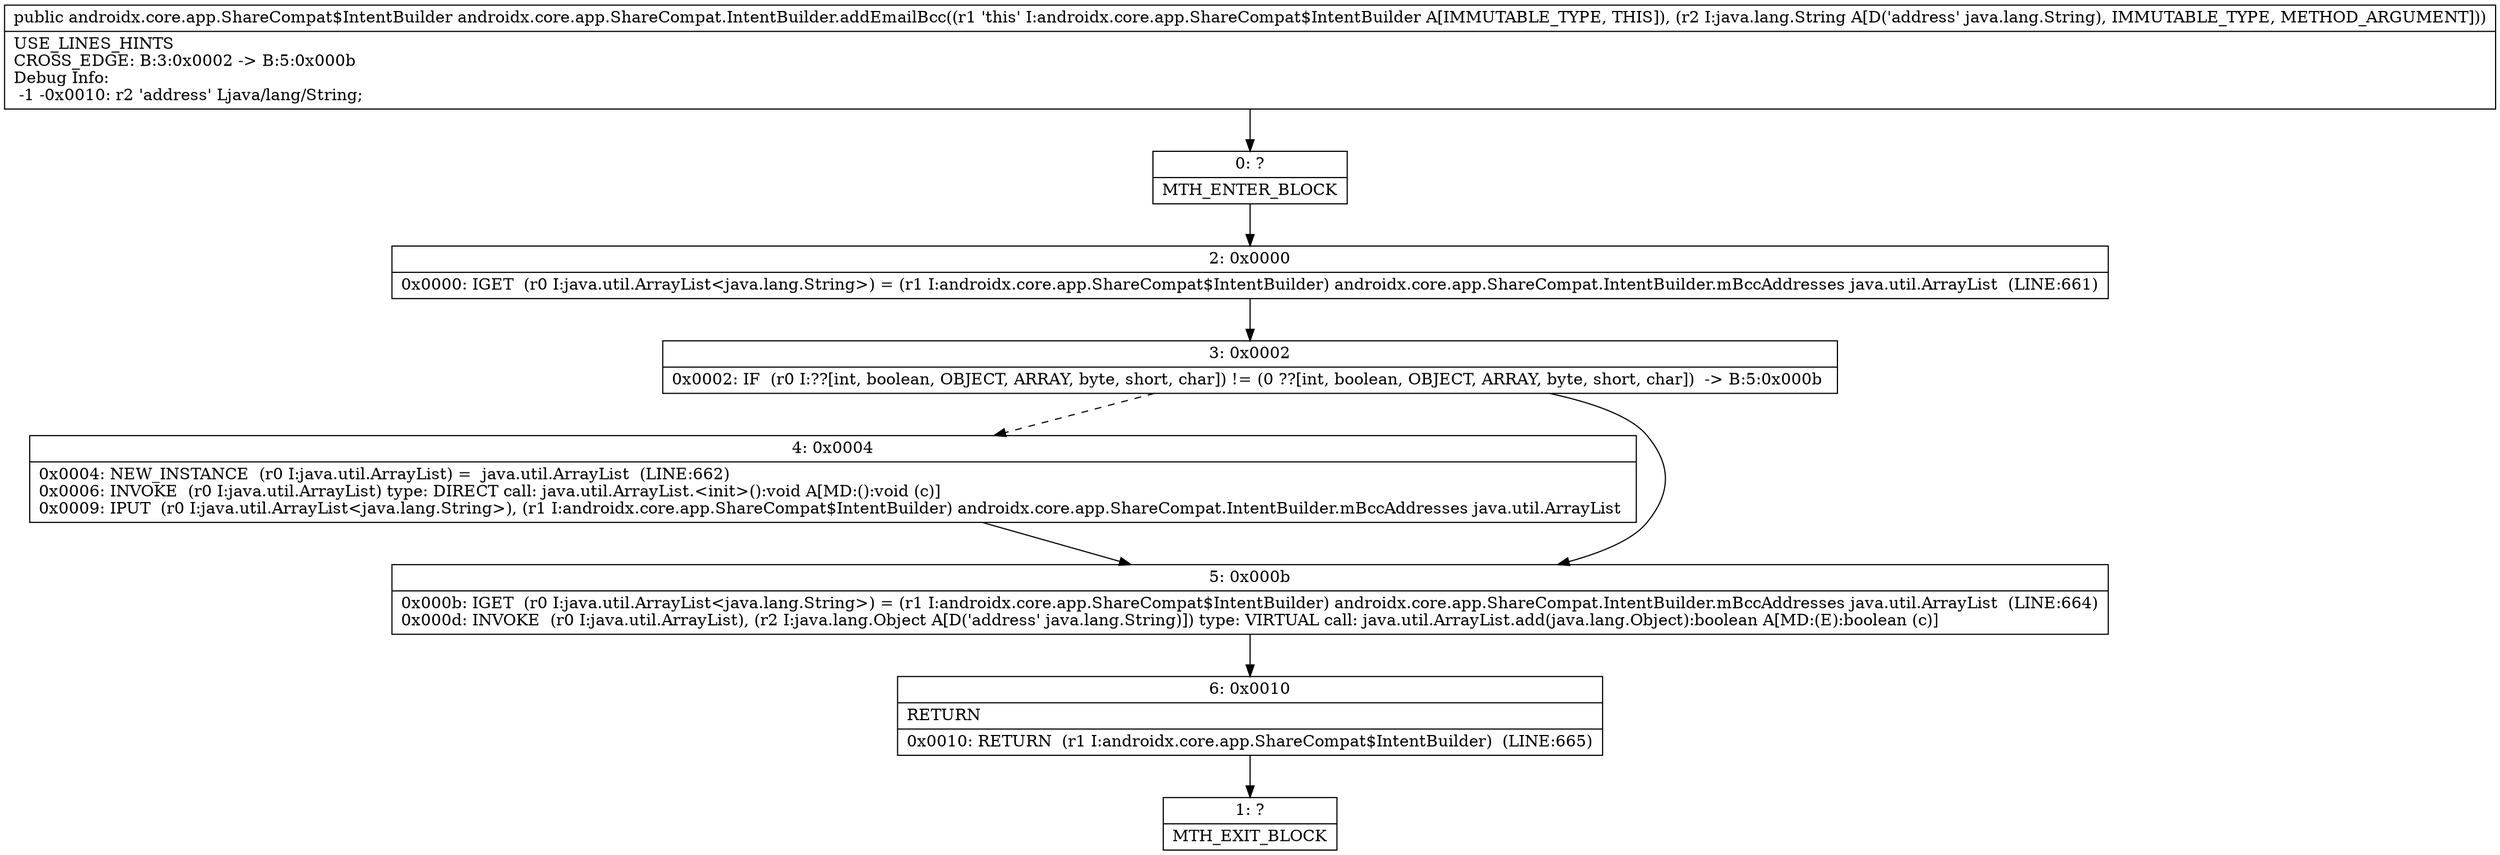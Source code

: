 digraph "CFG forandroidx.core.app.ShareCompat.IntentBuilder.addEmailBcc(Ljava\/lang\/String;)Landroidx\/core\/app\/ShareCompat$IntentBuilder;" {
Node_0 [shape=record,label="{0\:\ ?|MTH_ENTER_BLOCK\l}"];
Node_2 [shape=record,label="{2\:\ 0x0000|0x0000: IGET  (r0 I:java.util.ArrayList\<java.lang.String\>) = (r1 I:androidx.core.app.ShareCompat$IntentBuilder) androidx.core.app.ShareCompat.IntentBuilder.mBccAddresses java.util.ArrayList  (LINE:661)\l}"];
Node_3 [shape=record,label="{3\:\ 0x0002|0x0002: IF  (r0 I:??[int, boolean, OBJECT, ARRAY, byte, short, char]) != (0 ??[int, boolean, OBJECT, ARRAY, byte, short, char])  \-\> B:5:0x000b \l}"];
Node_4 [shape=record,label="{4\:\ 0x0004|0x0004: NEW_INSTANCE  (r0 I:java.util.ArrayList) =  java.util.ArrayList  (LINE:662)\l0x0006: INVOKE  (r0 I:java.util.ArrayList) type: DIRECT call: java.util.ArrayList.\<init\>():void A[MD:():void (c)]\l0x0009: IPUT  (r0 I:java.util.ArrayList\<java.lang.String\>), (r1 I:androidx.core.app.ShareCompat$IntentBuilder) androidx.core.app.ShareCompat.IntentBuilder.mBccAddresses java.util.ArrayList \l}"];
Node_5 [shape=record,label="{5\:\ 0x000b|0x000b: IGET  (r0 I:java.util.ArrayList\<java.lang.String\>) = (r1 I:androidx.core.app.ShareCompat$IntentBuilder) androidx.core.app.ShareCompat.IntentBuilder.mBccAddresses java.util.ArrayList  (LINE:664)\l0x000d: INVOKE  (r0 I:java.util.ArrayList), (r2 I:java.lang.Object A[D('address' java.lang.String)]) type: VIRTUAL call: java.util.ArrayList.add(java.lang.Object):boolean A[MD:(E):boolean (c)]\l}"];
Node_6 [shape=record,label="{6\:\ 0x0010|RETURN\l|0x0010: RETURN  (r1 I:androidx.core.app.ShareCompat$IntentBuilder)  (LINE:665)\l}"];
Node_1 [shape=record,label="{1\:\ ?|MTH_EXIT_BLOCK\l}"];
MethodNode[shape=record,label="{public androidx.core.app.ShareCompat$IntentBuilder androidx.core.app.ShareCompat.IntentBuilder.addEmailBcc((r1 'this' I:androidx.core.app.ShareCompat$IntentBuilder A[IMMUTABLE_TYPE, THIS]), (r2 I:java.lang.String A[D('address' java.lang.String), IMMUTABLE_TYPE, METHOD_ARGUMENT]))  | USE_LINES_HINTS\lCROSS_EDGE: B:3:0x0002 \-\> B:5:0x000b\lDebug Info:\l  \-1 \-0x0010: r2 'address' Ljava\/lang\/String;\l}"];
MethodNode -> Node_0;Node_0 -> Node_2;
Node_2 -> Node_3;
Node_3 -> Node_4[style=dashed];
Node_3 -> Node_5;
Node_4 -> Node_5;
Node_5 -> Node_6;
Node_6 -> Node_1;
}

